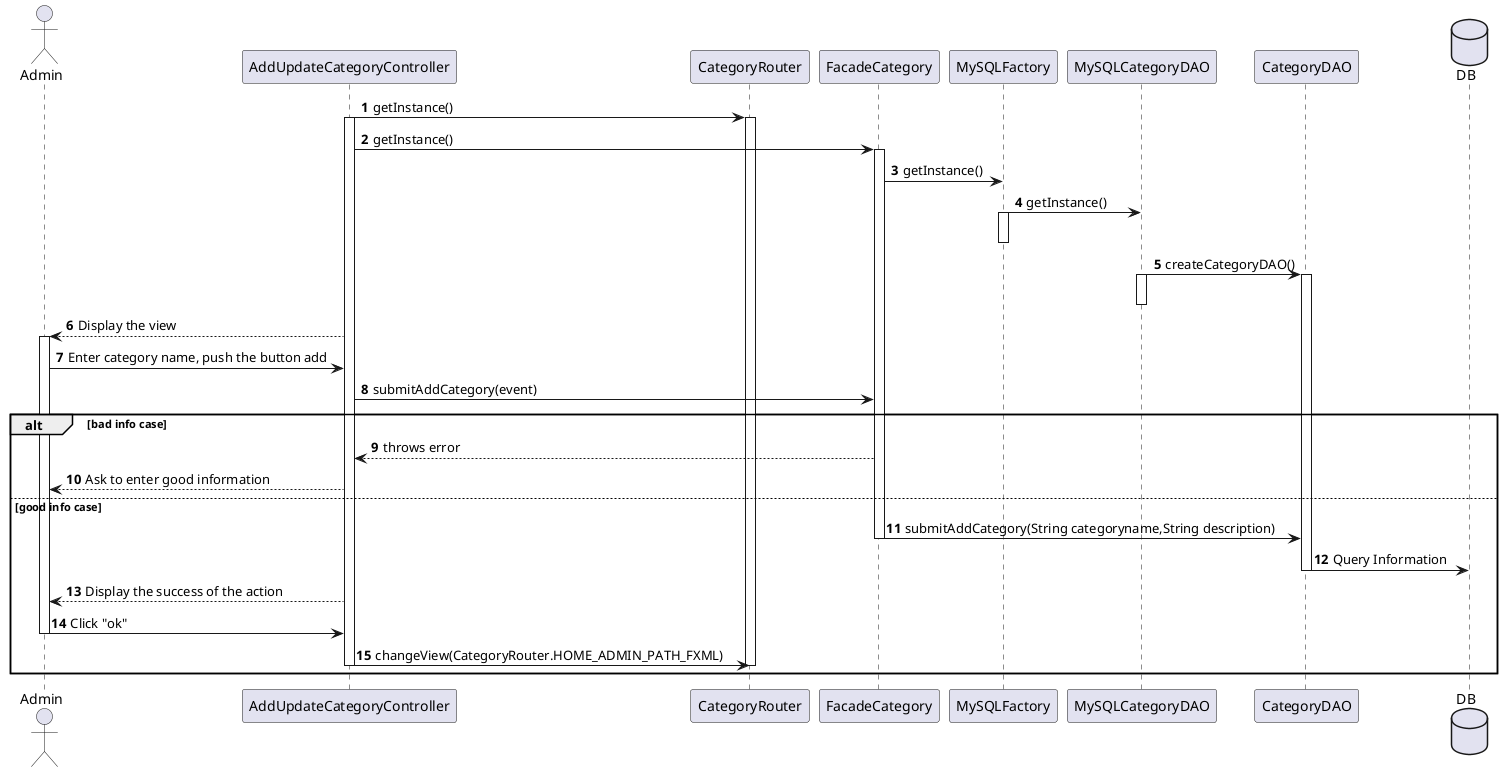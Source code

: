 @startuml
autonumber
actor Admin
AddUpdateCategoryController -> CategoryRouter : getInstance()
activate AddUpdateCategoryController
activate CategoryRouter
AddUpdateCategoryController -> FacadeCategory : getInstance()
activate FacadeCategory
FacadeCategory -> MySQLFactory : getInstance()
MySQLFactory -> MySQLCategoryDAO : getInstance()
activate MySQLFactory
deactivate MySQLFactory
MySQLCategoryDAO -> CategoryDAO : createCategoryDAO()
activate MySQLCategoryDAO
deactivate MySQLCategoryDAO
activate CategoryDAO
AddUpdateCategoryController --> Admin : Display the view
activate Admin
Admin -> AddUpdateCategoryController : Enter category name, push the button add
AddUpdateCategoryController -> FacadeCategory : submitAddCategory(event)
alt bad info case
    FacadeCategory --> AddUpdateCategoryController : throws error
    AddUpdateCategoryController --> Admin : Ask to enter good information
else good info case
    FacadeCategory -> CategoryDAO : submitAddCategory(String categoryname,String description)
    deactivate FacadeCategory
    database DB
    CategoryDAO -> DB : Query Information
    deactivate CategoryDAO
    AddUpdateCategoryController --> Admin : Display the success of the action
    Admin -> AddUpdateCategoryController : Click "ok"
    deactivate Admin
    AddUpdateCategoryController -> CategoryRouter : changeView(CategoryRouter.HOME_ADMIN_PATH_FXML)
    deactivate AddUpdateCategoryController
    deactivate CategoryRouter
end
@enduml